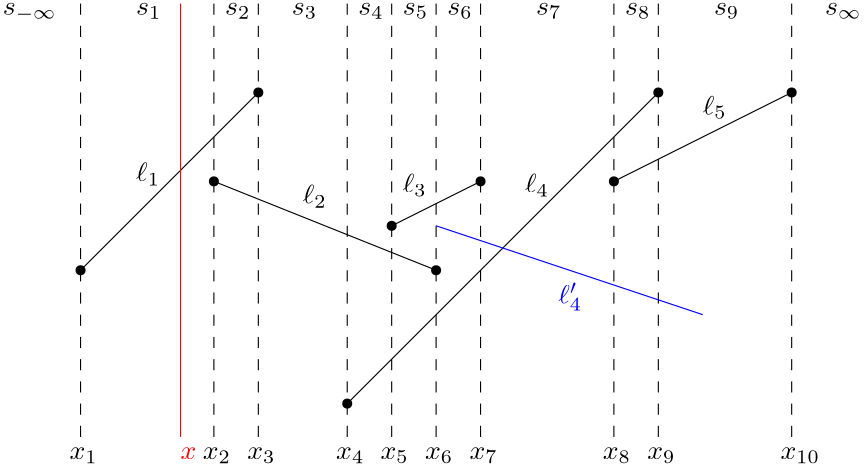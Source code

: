 <?xml version="1.0"?>
<!DOCTYPE ipe SYSTEM "ipe.dtd">
<ipe version="70212" creator="Ipe 7.2.13">
<info created="D:20191117140545" modified="D:20191120212508"/>
<ipestyle name="basic">
<symbol name="arrow/arc(spx)">
<path stroke="sym-stroke" fill="sym-stroke" pen="sym-pen">
0 0 m
-1 0.333 l
-1 -0.333 l
h
</path>
</symbol>
<symbol name="arrow/farc(spx)">
<path stroke="sym-stroke" fill="white" pen="sym-pen">
0 0 m
-1 0.333 l
-1 -0.333 l
h
</path>
</symbol>
<symbol name="arrow/ptarc(spx)">
<path stroke="sym-stroke" fill="sym-stroke" pen="sym-pen">
0 0 m
-1 0.333 l
-0.8 0 l
-1 -0.333 l
h
</path>
</symbol>
<symbol name="arrow/fptarc(spx)">
<path stroke="sym-stroke" fill="white" pen="sym-pen">
0 0 m
-1 0.333 l
-0.8 0 l
-1 -0.333 l
h
</path>
</symbol>
<symbol name="mark/circle(sx)" transformations="translations">
<path fill="sym-stroke">
0.6 0 0 0.6 0 0 e
0.4 0 0 0.4 0 0 e
</path>
</symbol>
<symbol name="mark/disk(sx)" transformations="translations">
<path fill="sym-stroke">
0.6 0 0 0.6 0 0 e
</path>
</symbol>
<symbol name="mark/fdisk(sfx)" transformations="translations">
<group>
<path fill="sym-fill">
0.5 0 0 0.5 0 0 e
</path>
<path fill="sym-stroke" fillrule="eofill">
0.6 0 0 0.6 0 0 e
0.4 0 0 0.4 0 0 e
</path>
</group>
</symbol>
<symbol name="mark/box(sx)" transformations="translations">
<path fill="sym-stroke" fillrule="eofill">
-0.6 -0.6 m
0.6 -0.6 l
0.6 0.6 l
-0.6 0.6 l
h
-0.4 -0.4 m
0.4 -0.4 l
0.4 0.4 l
-0.4 0.4 l
h
</path>
</symbol>
<symbol name="mark/square(sx)" transformations="translations">
<path fill="sym-stroke">
-0.6 -0.6 m
0.6 -0.6 l
0.6 0.6 l
-0.6 0.6 l
h
</path>
</symbol>
<symbol name="mark/fsquare(sfx)" transformations="translations">
<group>
<path fill="sym-fill">
-0.5 -0.5 m
0.5 -0.5 l
0.5 0.5 l
-0.5 0.5 l
h
</path>
<path fill="sym-stroke" fillrule="eofill">
-0.6 -0.6 m
0.6 -0.6 l
0.6 0.6 l
-0.6 0.6 l
h
-0.4 -0.4 m
0.4 -0.4 l
0.4 0.4 l
-0.4 0.4 l
h
</path>
</group>
</symbol>
<symbol name="mark/cross(sx)" transformations="translations">
<group>
<path fill="sym-stroke">
-0.43 -0.57 m
0.57 0.43 l
0.43 0.57 l
-0.57 -0.43 l
h
</path>
<path fill="sym-stroke">
-0.43 0.57 m
0.57 -0.43 l
0.43 -0.57 l
-0.57 0.43 l
h
</path>
</group>
</symbol>
<symbol name="arrow/fnormal(spx)">
<path stroke="sym-stroke" fill="white" pen="sym-pen">
0 0 m
-1 0.333 l
-1 -0.333 l
h
</path>
</symbol>
<symbol name="arrow/pointed(spx)">
<path stroke="sym-stroke" fill="sym-stroke" pen="sym-pen">
0 0 m
-1 0.333 l
-0.8 0 l
-1 -0.333 l
h
</path>
</symbol>
<symbol name="arrow/fpointed(spx)">
<path stroke="sym-stroke" fill="white" pen="sym-pen">
0 0 m
-1 0.333 l
-0.8 0 l
-1 -0.333 l
h
</path>
</symbol>
<symbol name="arrow/linear(spx)">
<path stroke="sym-stroke" pen="sym-pen">
-1 0.333 m
0 0 l
-1 -0.333 l
</path>
</symbol>
<symbol name="arrow/fdouble(spx)">
<path stroke="sym-stroke" fill="white" pen="sym-pen">
0 0 m
-1 0.333 l
-1 -0.333 l
h
-1 0 m
-2 0.333 l
-2 -0.333 l
h
</path>
</symbol>
<symbol name="arrow/double(spx)">
<path stroke="sym-stroke" fill="sym-stroke" pen="sym-pen">
0 0 m
-1 0.333 l
-1 -0.333 l
h
-1 0 m
-2 0.333 l
-2 -0.333 l
h
</path>
</symbol>
<pen name="heavier" value="0.8"/>
<pen name="fat" value="1.2"/>
<pen name="ultrafat" value="2"/>
<symbolsize name="large" value="5"/>
<symbolsize name="small" value="2"/>
<symbolsize name="tiny" value="1.1"/>
<arrowsize name="large" value="10"/>
<arrowsize name="small" value="5"/>
<arrowsize name="tiny" value="3"/>
<color name="red" value="1 0 0"/>
<color name="green" value="0 1 0"/>
<color name="blue" value="0 0 1"/>
<color name="yellow" value="1 1 0"/>
<color name="orange" value="1 0.647 0"/>
<color name="gold" value="1 0.843 0"/>
<color name="purple" value="0.627 0.125 0.941"/>
<color name="gray" value="0.745"/>
<color name="brown" value="0.647 0.165 0.165"/>
<color name="navy" value="0 0 0.502"/>
<color name="pink" value="1 0.753 0.796"/>
<color name="seagreen" value="0.18 0.545 0.341"/>
<color name="turquoise" value="0.251 0.878 0.816"/>
<color name="violet" value="0.933 0.51 0.933"/>
<color name="darkblue" value="0 0 0.545"/>
<color name="darkcyan" value="0 0.545 0.545"/>
<color name="darkgray" value="0.663"/>
<color name="darkgreen" value="0 0.392 0"/>
<color name="darkmagenta" value="0.545 0 0.545"/>
<color name="darkorange" value="1 0.549 0"/>
<color name="darkred" value="0.545 0 0"/>
<color name="lightblue" value="0.678 0.847 0.902"/>
<color name="lightcyan" value="0.878 1 1"/>
<color name="lightgray" value="0.827"/>
<color name="lightgreen" value="0.565 0.933 0.565"/>
<color name="lightyellow" value="1 1 0.878"/>
<dashstyle name="dashed" value="[4] 0"/>
<dashstyle name="dotted" value="[1 3] 0"/>
<dashstyle name="dash dotted" value="[4 2 1 2] 0"/>
<dashstyle name="dash dot dotted" value="[4 2 1 2 1 2] 0"/>
<textsize name="large" value="\large"/>
<textsize name="Large" value="\Large"/>
<textsize name="LARGE" value="\LARGE"/>
<textsize name="huge" value="\huge"/>
<textsize name="Huge" value="\Huge"/>
<textsize name="small" value="\small"/>
<textsize name="footnote" value="\footnotesize"/>
<textsize name="tiny" value="\tiny"/>
<textstyle name="center" begin="\begin{center}" end="\end{center}"/>
<textstyle name="itemize" begin="\begin{itemize}" end="\end{itemize}"/>
<textstyle name="item" begin="\begin{itemize}\item{}" end="\end{itemize}"/>
<gridsize name="4 pts" value="4"/>
<gridsize name="8 pts (~3 mm)" value="8"/>
<gridsize name="16 pts (~6 mm)" value="16"/>
<gridsize name="32 pts (~12 mm)" value="32"/>
<gridsize name="10 pts (~3.5 mm)" value="10"/>
<gridsize name="20 pts (~7 mm)" value="20"/>
<gridsize name="14 pts (~5 mm)" value="14"/>
<gridsize name="28 pts (~10 mm)" value="28"/>
<gridsize name="56 pts (~20 mm)" value="56"/>
<anglesize name="90 deg" value="90"/>
<anglesize name="60 deg" value="60"/>
<anglesize name="45 deg" value="45"/>
<anglesize name="30 deg" value="30"/>
<anglesize name="22.5 deg" value="22.5"/>
<opacity name="10%" value="0.1"/>
<opacity name="30%" value="0.3"/>
<opacity name="50%" value="0.5"/>
<opacity name="75%" value="0.75"/>
<tiling name="falling" angle="-60" step="4" width="1"/>
<tiling name="rising" angle="30" step="4" width="1"/>
</ipestyle>
<page>
<layer name="alpha"/>
<view layers="alpha" active="alpha"/>
<path layer="alpha" stroke="black">
192 576 m
128 512 l
</path>
<path stroke="black" cap="1">
176 544 m
176 544 l
</path>
<path stroke="black">
176 544 m
256 512 l
</path>
<path stroke="black">
240 528 m
272 544 l
</path>
<path stroke="black">
320 544 m
384 576 l
</path>
<path stroke="black" dash="dashed">
176 608 m
176 448 l
</path>
<use name="mark/disk(sx)" pos="128 512" size="normal" stroke="black"/>
<use name="mark/disk(sx)" pos="192 576" size="normal" stroke="black"/>
<use name="mark/disk(sx)" pos="176 544" size="normal" stroke="black"/>
<use name="mark/disk(sx)" pos="256 512" size="normal" stroke="black"/>
<use name="mark/disk(sx)" pos="240 528" size="normal" stroke="black"/>
<use name="mark/disk(sx)" pos="224 464" size="normal" stroke="black"/>
<use name="mark/disk(sx)" pos="320 544" size="normal" stroke="black"/>
<use name="mark/disk(sx)" pos="384 576" size="normal" stroke="black"/>
<use matrix="1 0 0 1 -32 -16" name="mark/disk(sx)" pos="304 560" size="normal" stroke="black"/>
<use name="mark/disk(sx)" pos="336 576" size="normal" stroke="black"/>
<path stroke="black">
224 464 m
336 576 l
</path>
<path matrix="1 0 0 1 -48 0" stroke="black" dash="dashed">
176 608 m
176 448 l
</path>
<path matrix="1 0 0 1 16 0" stroke="black" dash="dashed">
176 608 m
176 448 l
</path>
<path matrix="1 0 0 1 48 0" stroke="black" dash="dashed">
176 608 m
176 448 l
</path>
<path matrix="1 0 0 1 64 0" stroke="black" dash="dashed">
176 608 m
176 448 l
</path>
<path matrix="1 0 0 1 80 0" stroke="black" dash="dashed">
176 608 m
176 448 l
</path>
<path matrix="1 0 0 1 96 0" stroke="black" dash="dashed">
176 608 m
176 448 l
</path>
<path matrix="1 0 0 1 144 0" stroke="black" dash="dashed">
176 608 m
176 448 l
</path>
<path matrix="1 0 0 1 160 0" stroke="black" dash="dashed">
176 608 m
176 448 l
</path>
<path matrix="1 0 0 1 208 0" stroke="black" dash="dashed">
176 608 m
176 448 l
</path>
<text matrix="1 0 0 1 -8 -4" transformations="translations" pos="156 548" stroke="black" type="label" width="8.62" height="6.923" depth="1.49" valign="baseline" style="math">\ell_1</text>
<text matrix="1 0 0 1 52 -12" transformations="translations" pos="156 548" stroke="black" type="label" width="8.62" height="6.923" depth="1.49" valign="baseline" style="math">\ell_2</text>
<text matrix="1 0 0 1 132 -8" transformations="translations" pos="156 548" stroke="black" type="label" width="8.62" height="6.923" depth="1.49" valign="baseline" style="math">\ell_4</text>
<text matrix="1 0 0 1 196 20" transformations="translations" pos="156 548" stroke="black" type="label" width="8.62" height="6.923" depth="1.49" valign="baseline" style="math">\ell_5</text>
<text matrix="1 0 0 1 88 -8" transformations="translations" pos="156 548" stroke="black" type="label" width="8.62" height="6.923" depth="1.49" valign="baseline" style="math">\ell_3</text>
<path stroke="blue">
256 528 m
352 496 l
</path>
<text matrix="1 0 0 1 144 -48" transformations="translations" pos="156 548" stroke="blue" type="label" width="8.62" height="7.493" depth="2.47" valign="baseline" style="math">\ell&apos;_4</text>
<text matrix="1 0 0 1 -8 56" transformations="translations" pos="156 548" stroke="black" type="label" width="9.139" height="4.294" depth="1.49" valign="baseline" style="math">s_1</text>
<text matrix="1 0 0 1 24 56" transformations="translations" pos="156 548" stroke="black" type="label" width="9.139" height="4.294" depth="1.49" valign="baseline" style="math">s_2</text>
<text matrix="1 0 0 1 48 56" transformations="translations" pos="156 548" stroke="black" type="label" width="9.139" height="4.294" depth="1.49" valign="baseline" style="math">s_3</text>
<text matrix="1 0 0 1 72 56" transformations="translations" pos="156 548" stroke="black" type="label" width="9.139" height="4.294" depth="1.49" valign="baseline" style="math">s_4</text>
<text matrix="1 0 0 1 88 56" transformations="translations" pos="156 548" stroke="black" type="label" width="9.139" height="4.294" depth="1.49" valign="baseline" style="math">s_5</text>
<text matrix="1 0 0 1 104 56" transformations="translations" pos="156 548" stroke="black" type="label" width="9.139" height="4.294" depth="1.49" valign="baseline" style="math">s_6</text>
<text matrix="1 0 0 1 136 56" transformations="translations" pos="156 548" stroke="black" type="label" width="9.139" height="4.294" depth="1.49" valign="baseline" style="math">s_7</text>
<text matrix="1 0 0 1 168 56" transformations="translations" pos="156 548" stroke="black" type="label" width="9.139" height="4.294" depth="1.49" valign="baseline" style="math">s_8</text>
<text matrix="1 0 0 1 200 56" transformations="translations" pos="156 548" stroke="black" type="label" width="9.139" height="4.294" depth="1.49" valign="baseline" style="math">s_9</text>
<text matrix="1 0 0 1 -56 56" transformations="translations" pos="156 548" stroke="black" type="label" width="19.337" height="4.294" depth="2.32" valign="baseline" style="math">s_{-\infty}</text>
<text matrix="1 0 0 1 240 56" transformations="translations" pos="156 548" stroke="black" type="label" width="13.111" height="4.294" depth="1.49" valign="baseline" style="math">s_{\infty}</text>
<path matrix="1 0 0 1 -56 0" stroke="red">
220 608 m
220 452 l
</path>
<text matrix="1 0 0 1 -56 0" transformations="translations" pos="220 444" stroke="red" type="label" width="5.694" height="4.289" depth="0" valign="baseline" style="math">x</text>
<text matrix="1 0 0 1 -4 -168" transformations="translations" pos="128 612" stroke="black" type="label" width="10.163" height="4.294" depth="1.49" valign="baseline" style="math">x_1</text>
<text matrix="1 0 0 1 44 -168" transformations="translations" pos="128 612" stroke="black" type="label" width="10.163" height="4.294" depth="1.49" valign="baseline" style="math">x_2</text>
<text matrix="1 0 0 1 60 -168" transformations="translations" pos="128 612" stroke="black" type="label" width="10.163" height="4.294" depth="1.49" valign="baseline" style="math">x_3</text>
<text matrix="1 0 0 1 92 -168" transformations="translations" pos="128 612" stroke="black" type="label" width="10.163" height="4.294" depth="1.49" valign="baseline" style="math">x_4</text>
<text matrix="1 0 0 1 108 -168" transformations="translations" pos="128 612" stroke="black" type="label" width="10.163" height="4.294" depth="1.49" valign="baseline" style="math">x_5</text>
<text matrix="1 0 0 1 124 -168" transformations="translations" pos="128 612" stroke="black" type="label" width="10.163" height="4.294" depth="1.49" valign="baseline" style="math">x_6</text>
<text matrix="1 0 0 1 140 -168" transformations="translations" pos="128 612" stroke="black" type="label" width="10.163" height="4.294" depth="1.49" valign="baseline" style="math">x_7</text>
<text matrix="1 0 0 1 188 -168" transformations="translations" pos="128 612" stroke="black" type="label" width="10.163" height="4.294" depth="1.49" valign="baseline" style="math">x_8</text>
<text matrix="1 0 0 1 204 -168" transformations="translations" pos="128 612" stroke="black" type="label" width="10.163" height="4.294" depth="1.49" valign="baseline" style="math">x_9</text>
<text matrix="1 0 0 1 252 -168" transformations="translations" pos="128 612" stroke="black" type="label" width="14.135" height="4.294" depth="1.49" valign="baseline" style="math">x_{10}</text>
</page>
</ipe>
